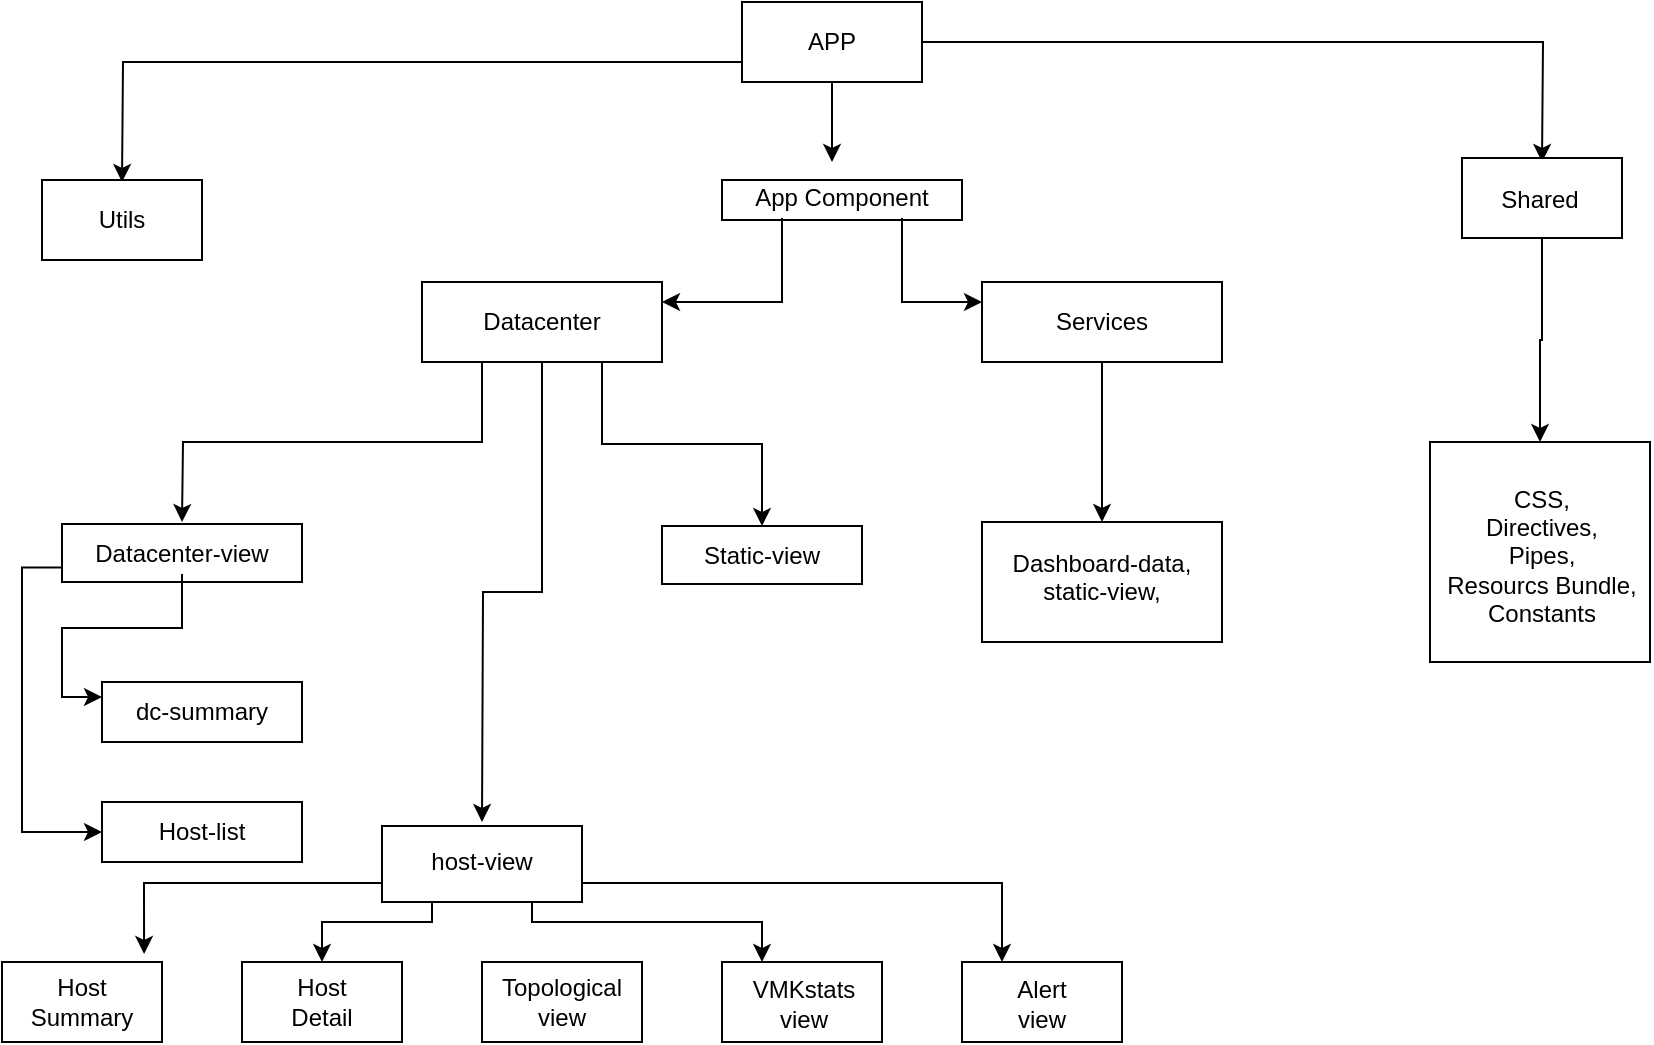 <mxfile version="10.6.0" type="github"><diagram id="sXBg2O7Mxa-Ntrt7_qJA" name="Page-1"><mxGraphModel dx="1768" dy="574" grid="1" gridSize="10" guides="1" tooltips="1" connect="1" arrows="1" fold="1" page="1" pageScale="1" pageWidth="850" pageHeight="1100" math="0" shadow="0"><root><mxCell id="0"/><mxCell id="1" parent="0"/><mxCell id="PhYBcHQEfikLsH-lkjfc-1" value="" style="rounded=0;whiteSpace=wrap;html=1;" vertex="1" parent="1"><mxGeometry x="350" y="109" width="120" height="20" as="geometry"/></mxCell><mxCell id="PhYBcHQEfikLsH-lkjfc-30" style="edgeStyle=orthogonalEdgeStyle;rounded=0;orthogonalLoop=1;jettySize=auto;html=1;exitX=0;exitY=0.75;exitDx=0;exitDy=0;" edge="1" parent="1" source="PhYBcHQEfikLsH-lkjfc-54"><mxGeometry relative="1" as="geometry"><mxPoint x="350" y="50" as="sourcePoint"/><mxPoint x="50" y="110" as="targetPoint"/></mxGeometry></mxCell><mxCell id="PhYBcHQEfikLsH-lkjfc-34" style="edgeStyle=orthogonalEdgeStyle;rounded=0;orthogonalLoop=1;jettySize=auto;html=1;exitX=1;exitY=0.5;exitDx=0;exitDy=0;" edge="1" parent="1" source="PhYBcHQEfikLsH-lkjfc-54"><mxGeometry relative="1" as="geometry"><mxPoint x="760" y="100" as="targetPoint"/></mxGeometry></mxCell><mxCell id="PhYBcHQEfikLsH-lkjfc-59" style="edgeStyle=orthogonalEdgeStyle;rounded=0;orthogonalLoop=1;jettySize=auto;html=1;exitX=0.25;exitY=1;exitDx=0;exitDy=0;entryX=1;entryY=0.25;entryDx=0;entryDy=0;" edge="1" parent="1" source="PhYBcHQEfikLsH-lkjfc-2" target="PhYBcHQEfikLsH-lkjfc-3"><mxGeometry relative="1" as="geometry"/></mxCell><mxCell id="PhYBcHQEfikLsH-lkjfc-60" style="edgeStyle=orthogonalEdgeStyle;rounded=0;orthogonalLoop=1;jettySize=auto;html=1;exitX=0.75;exitY=1;exitDx=0;exitDy=0;entryX=0;entryY=0.25;entryDx=0;entryDy=0;" edge="1" parent="1" source="PhYBcHQEfikLsH-lkjfc-2" target="PhYBcHQEfikLsH-lkjfc-10"><mxGeometry relative="1" as="geometry"/></mxCell><mxCell id="PhYBcHQEfikLsH-lkjfc-2" value="App Component" style="text;html=1;strokeColor=none;fillColor=none;align=center;verticalAlign=middle;whiteSpace=wrap;rounded=0;" vertex="1" parent="1"><mxGeometry x="350" y="108" width="120" height="20" as="geometry"/></mxCell><mxCell id="PhYBcHQEfikLsH-lkjfc-27" style="edgeStyle=orthogonalEdgeStyle;rounded=0;orthogonalLoop=1;jettySize=auto;html=1;exitX=0.25;exitY=1;exitDx=0;exitDy=0;" edge="1" parent="1" source="PhYBcHQEfikLsH-lkjfc-3"><mxGeometry relative="1" as="geometry"><mxPoint x="80" y="280" as="targetPoint"/></mxGeometry></mxCell><mxCell id="PhYBcHQEfikLsH-lkjfc-29" style="edgeStyle=orthogonalEdgeStyle;rounded=0;orthogonalLoop=1;jettySize=auto;html=1;exitX=0.75;exitY=1;exitDx=0;exitDy=0;entryX=0.5;entryY=0;entryDx=0;entryDy=0;" edge="1" parent="1" source="PhYBcHQEfikLsH-lkjfc-3" target="PhYBcHQEfikLsH-lkjfc-21"><mxGeometry relative="1" as="geometry"/></mxCell><mxCell id="PhYBcHQEfikLsH-lkjfc-40" style="edgeStyle=orthogonalEdgeStyle;rounded=0;orthogonalLoop=1;jettySize=auto;html=1;" edge="1" parent="1" source="PhYBcHQEfikLsH-lkjfc-3"><mxGeometry relative="1" as="geometry"><mxPoint x="230" y="430" as="targetPoint"/></mxGeometry></mxCell><mxCell id="PhYBcHQEfikLsH-lkjfc-3" value="" style="rounded=0;whiteSpace=wrap;html=1;" vertex="1" parent="1"><mxGeometry x="200" y="160" width="120" height="40" as="geometry"/></mxCell><mxCell id="PhYBcHQEfikLsH-lkjfc-4" value="Datacenter" style="text;html=1;strokeColor=none;fillColor=none;align=center;verticalAlign=middle;whiteSpace=wrap;rounded=0;" vertex="1" parent="1"><mxGeometry x="230" y="170" width="60" height="20" as="geometry"/></mxCell><mxCell id="PhYBcHQEfikLsH-lkjfc-6" value="" style="rounded=0;whiteSpace=wrap;html=1;" vertex="1" parent="1"><mxGeometry x="10" y="109" width="80" height="40" as="geometry"/></mxCell><mxCell id="PhYBcHQEfikLsH-lkjfc-66" style="edgeStyle=orthogonalEdgeStyle;rounded=0;orthogonalLoop=1;jettySize=auto;html=1;entryX=0.5;entryY=0;entryDx=0;entryDy=0;" edge="1" parent="1" source="PhYBcHQEfikLsH-lkjfc-7" target="PhYBcHQEfikLsH-lkjfc-12"><mxGeometry relative="1" as="geometry"/></mxCell><mxCell id="PhYBcHQEfikLsH-lkjfc-7" value="" style="rounded=0;whiteSpace=wrap;html=1;" vertex="1" parent="1"><mxGeometry x="720" y="98" width="80" height="40" as="geometry"/></mxCell><mxCell id="PhYBcHQEfikLsH-lkjfc-8" value="Utils" style="text;html=1;strokeColor=none;fillColor=none;align=center;verticalAlign=middle;whiteSpace=wrap;rounded=0;" vertex="1" parent="1"><mxGeometry x="30" y="116.5" width="40" height="25" as="geometry"/></mxCell><mxCell id="PhYBcHQEfikLsH-lkjfc-9" value="Shared" style="text;html=1;strokeColor=none;fillColor=none;align=center;verticalAlign=middle;whiteSpace=wrap;rounded=0;" vertex="1" parent="1"><mxGeometry x="739" y="107" width="40" height="24" as="geometry"/></mxCell><mxCell id="PhYBcHQEfikLsH-lkjfc-36" style="edgeStyle=orthogonalEdgeStyle;rounded=0;orthogonalLoop=1;jettySize=auto;html=1;entryX=0.5;entryY=0;entryDx=0;entryDy=0;" edge="1" parent="1" source="PhYBcHQEfikLsH-lkjfc-10" target="PhYBcHQEfikLsH-lkjfc-14"><mxGeometry relative="1" as="geometry"/></mxCell><mxCell id="PhYBcHQEfikLsH-lkjfc-10" value="" style="rounded=0;whiteSpace=wrap;html=1;" vertex="1" parent="1"><mxGeometry x="480" y="160" width="120" height="40" as="geometry"/></mxCell><mxCell id="PhYBcHQEfikLsH-lkjfc-11" value="Services" style="text;html=1;strokeColor=none;fillColor=none;align=center;verticalAlign=middle;whiteSpace=wrap;rounded=0;" vertex="1" parent="1"><mxGeometry x="520" y="170" width="40" height="20" as="geometry"/></mxCell><mxCell id="PhYBcHQEfikLsH-lkjfc-12" value="" style="whiteSpace=wrap;html=1;aspect=fixed;" vertex="1" parent="1"><mxGeometry x="704" y="240" width="110" height="110" as="geometry"/></mxCell><mxCell id="PhYBcHQEfikLsH-lkjfc-13" value="CSS,&lt;br&gt;Directives,&lt;br&gt;Pipes,&lt;br&gt;Resourcs Bundle,&lt;br&gt;Constants&lt;br&gt;" style="text;html=1;strokeColor=none;fillColor=none;align=center;verticalAlign=middle;whiteSpace=wrap;rounded=0;" vertex="1" parent="1"><mxGeometry x="705" y="252" width="110" height="90" as="geometry"/></mxCell><mxCell id="PhYBcHQEfikLsH-lkjfc-14" value="" style="rounded=0;whiteSpace=wrap;html=1;" vertex="1" parent="1"><mxGeometry x="480" y="280" width="120" height="60" as="geometry"/></mxCell><mxCell id="PhYBcHQEfikLsH-lkjfc-15" value="Dashboard-data,&lt;br&gt;static-view,&lt;br&gt;&lt;br&gt;" style="text;html=1;strokeColor=none;fillColor=none;align=center;verticalAlign=middle;whiteSpace=wrap;rounded=0;" vertex="1" parent="1"><mxGeometry x="490" y="290" width="100" height="50" as="geometry"/></mxCell><mxCell id="PhYBcHQEfikLsH-lkjfc-51" style="edgeStyle=orthogonalEdgeStyle;rounded=0;orthogonalLoop=1;jettySize=auto;html=1;exitX=0;exitY=0.75;exitDx=0;exitDy=0;entryX=0;entryY=0.5;entryDx=0;entryDy=0;" edge="1" parent="1" source="PhYBcHQEfikLsH-lkjfc-18" target="PhYBcHQEfikLsH-lkjfc-41"><mxGeometry relative="1" as="geometry"/></mxCell><mxCell id="PhYBcHQEfikLsH-lkjfc-18" value="" style="rounded=0;whiteSpace=wrap;html=1;" vertex="1" parent="1"><mxGeometry x="20" y="281" width="120" height="29" as="geometry"/></mxCell><mxCell id="PhYBcHQEfikLsH-lkjfc-85" style="edgeStyle=orthogonalEdgeStyle;rounded=0;orthogonalLoop=1;jettySize=auto;html=1;exitX=0;exitY=0.75;exitDx=0;exitDy=0;entryX=0.888;entryY=-0.1;entryDx=0;entryDy=0;entryPerimeter=0;" edge="1" parent="1" source="PhYBcHQEfikLsH-lkjfc-20" target="PhYBcHQEfikLsH-lkjfc-67"><mxGeometry relative="1" as="geometry"><Array as="points"><mxPoint x="180" y="460"/><mxPoint x="61" y="460"/></Array></mxGeometry></mxCell><mxCell id="PhYBcHQEfikLsH-lkjfc-86" style="edgeStyle=orthogonalEdgeStyle;rounded=0;orthogonalLoop=1;jettySize=auto;html=1;exitX=0.25;exitY=1;exitDx=0;exitDy=0;entryX=0.5;entryY=0;entryDx=0;entryDy=0;" edge="1" parent="1" source="PhYBcHQEfikLsH-lkjfc-20" target="PhYBcHQEfikLsH-lkjfc-68"><mxGeometry relative="1" as="geometry"><Array as="points"><mxPoint x="205" y="480"/><mxPoint x="150" y="480"/></Array></mxGeometry></mxCell><mxCell id="PhYBcHQEfikLsH-lkjfc-90" style="edgeStyle=orthogonalEdgeStyle;rounded=0;orthogonalLoop=1;jettySize=auto;html=1;exitX=1;exitY=0.75;exitDx=0;exitDy=0;entryX=0.25;entryY=0;entryDx=0;entryDy=0;" edge="1" parent="1" source="PhYBcHQEfikLsH-lkjfc-20" target="PhYBcHQEfikLsH-lkjfc-75"><mxGeometry relative="1" as="geometry"/></mxCell><mxCell id="PhYBcHQEfikLsH-lkjfc-93" style="edgeStyle=orthogonalEdgeStyle;rounded=0;orthogonalLoop=1;jettySize=auto;html=1;exitX=0.75;exitY=1;exitDx=0;exitDy=0;entryX=0.25;entryY=0;entryDx=0;entryDy=0;" edge="1" parent="1" source="PhYBcHQEfikLsH-lkjfc-20" target="PhYBcHQEfikLsH-lkjfc-73"><mxGeometry relative="1" as="geometry"><Array as="points"><mxPoint x="255" y="480"/><mxPoint x="370" y="480"/></Array></mxGeometry></mxCell><mxCell id="PhYBcHQEfikLsH-lkjfc-20" value="" style="rounded=0;whiteSpace=wrap;html=1;" vertex="1" parent="1"><mxGeometry x="180" y="432" width="100" height="38" as="geometry"/></mxCell><mxCell id="PhYBcHQEfikLsH-lkjfc-21" value="" style="rounded=0;whiteSpace=wrap;html=1;" vertex="1" parent="1"><mxGeometry x="320" y="282" width="100" height="29" as="geometry"/></mxCell><mxCell id="PhYBcHQEfikLsH-lkjfc-49" style="edgeStyle=orthogonalEdgeStyle;rounded=0;orthogonalLoop=1;jettySize=auto;html=1;exitX=0.5;exitY=1;exitDx=0;exitDy=0;entryX=0;entryY=0.25;entryDx=0;entryDy=0;" edge="1" parent="1" source="PhYBcHQEfikLsH-lkjfc-23" target="PhYBcHQEfikLsH-lkjfc-42"><mxGeometry relative="1" as="geometry"/></mxCell><mxCell id="PhYBcHQEfikLsH-lkjfc-23" value="Datacenter-view" style="text;html=1;strokeColor=none;fillColor=none;align=center;verticalAlign=middle;whiteSpace=wrap;rounded=0;" vertex="1" parent="1"><mxGeometry x="30" y="286" width="100" height="20" as="geometry"/></mxCell><mxCell id="PhYBcHQEfikLsH-lkjfc-24" value="host-view" style="text;html=1;strokeColor=none;fillColor=none;align=center;verticalAlign=middle;whiteSpace=wrap;rounded=0;" vertex="1" parent="1"><mxGeometry x="190" y="439" width="80" height="21" as="geometry"/></mxCell><mxCell id="PhYBcHQEfikLsH-lkjfc-25" value="Static-view&lt;br&gt;" style="text;html=1;strokeColor=none;fillColor=none;align=center;verticalAlign=middle;whiteSpace=wrap;rounded=0;" vertex="1" parent="1"><mxGeometry x="340" y="287" width="60" height="20" as="geometry"/></mxCell><mxCell id="PhYBcHQEfikLsH-lkjfc-41" value="" style="rounded=0;whiteSpace=wrap;html=1;" vertex="1" parent="1"><mxGeometry x="40" y="420" width="100" height="30" as="geometry"/></mxCell><mxCell id="PhYBcHQEfikLsH-lkjfc-42" value="" style="rounded=0;whiteSpace=wrap;html=1;" vertex="1" parent="1"><mxGeometry x="40" y="360" width="100" height="30" as="geometry"/></mxCell><mxCell id="PhYBcHQEfikLsH-lkjfc-44" value="dc-summary" style="text;html=1;strokeColor=none;fillColor=none;align=center;verticalAlign=middle;whiteSpace=wrap;rounded=0;" vertex="1" parent="1"><mxGeometry x="50" y="365" width="80" height="20" as="geometry"/></mxCell><mxCell id="PhYBcHQEfikLsH-lkjfc-45" value="Host-list" style="text;html=1;strokeColor=none;fillColor=none;align=center;verticalAlign=middle;whiteSpace=wrap;rounded=0;" vertex="1" parent="1"><mxGeometry x="50" y="425" width="80" height="20" as="geometry"/></mxCell><mxCell id="PhYBcHQEfikLsH-lkjfc-58" style="edgeStyle=orthogonalEdgeStyle;rounded=0;orthogonalLoop=1;jettySize=auto;html=1;exitX=0.5;exitY=1;exitDx=0;exitDy=0;" edge="1" parent="1" source="PhYBcHQEfikLsH-lkjfc-54"><mxGeometry relative="1" as="geometry"><mxPoint x="405" y="100" as="targetPoint"/></mxGeometry></mxCell><mxCell id="PhYBcHQEfikLsH-lkjfc-54" value="" style="rounded=0;whiteSpace=wrap;html=1;" vertex="1" parent="1"><mxGeometry x="360" y="20" width="90" height="40" as="geometry"/></mxCell><mxCell id="PhYBcHQEfikLsH-lkjfc-55" value="APP" style="text;html=1;strokeColor=none;fillColor=none;align=center;verticalAlign=middle;whiteSpace=wrap;rounded=0;" vertex="1" parent="1"><mxGeometry x="385" y="25" width="40" height="30" as="geometry"/></mxCell><mxCell id="PhYBcHQEfikLsH-lkjfc-67" value="Host Summary" style="rounded=0;whiteSpace=wrap;html=1;" vertex="1" parent="1"><mxGeometry x="-10" y="500" width="80" height="40" as="geometry"/></mxCell><mxCell id="PhYBcHQEfikLsH-lkjfc-68" value="" style="rounded=0;whiteSpace=wrap;html=1;" vertex="1" parent="1"><mxGeometry x="110" y="500" width="80" height="40" as="geometry"/></mxCell><mxCell id="PhYBcHQEfikLsH-lkjfc-69" value="Host&lt;br&gt;Detail&lt;br&gt;" style="text;html=1;strokeColor=none;fillColor=none;align=center;verticalAlign=middle;whiteSpace=wrap;rounded=0;" vertex="1" parent="1"><mxGeometry x="130" y="510" width="40" height="20" as="geometry"/></mxCell><mxCell id="PhYBcHQEfikLsH-lkjfc-71" value="" style="rounded=0;whiteSpace=wrap;html=1;" vertex="1" parent="1"><mxGeometry x="230" y="500" width="80" height="40" as="geometry"/></mxCell><mxCell id="PhYBcHQEfikLsH-lkjfc-72" value="Topological&lt;br&gt;view&lt;br&gt;" style="text;html=1;strokeColor=none;fillColor=none;align=center;verticalAlign=middle;whiteSpace=wrap;rounded=0;" vertex="1" parent="1"><mxGeometry x="240" y="510" width="60" height="20" as="geometry"/></mxCell><mxCell id="PhYBcHQEfikLsH-lkjfc-73" value="" style="rounded=0;whiteSpace=wrap;html=1;" vertex="1" parent="1"><mxGeometry x="350" y="500" width="80" height="40" as="geometry"/></mxCell><mxCell id="PhYBcHQEfikLsH-lkjfc-74" value="VMKstats&lt;br&gt;view&lt;br&gt;" style="text;html=1;strokeColor=none;fillColor=none;align=center;verticalAlign=middle;whiteSpace=wrap;rounded=0;" vertex="1" parent="1"><mxGeometry x="361" y="511" width="60" height="20" as="geometry"/></mxCell><mxCell id="PhYBcHQEfikLsH-lkjfc-75" value="" style="rounded=0;whiteSpace=wrap;html=1;" vertex="1" parent="1"><mxGeometry x="470" y="500" width="80" height="40" as="geometry"/></mxCell><mxCell id="PhYBcHQEfikLsH-lkjfc-76" value="Alert&lt;br&gt;view&lt;br&gt;" style="text;html=1;strokeColor=none;fillColor=none;align=center;verticalAlign=middle;whiteSpace=wrap;rounded=0;" vertex="1" parent="1"><mxGeometry x="480" y="511" width="60" height="20" as="geometry"/></mxCell></root></mxGraphModel></diagram></mxfile>